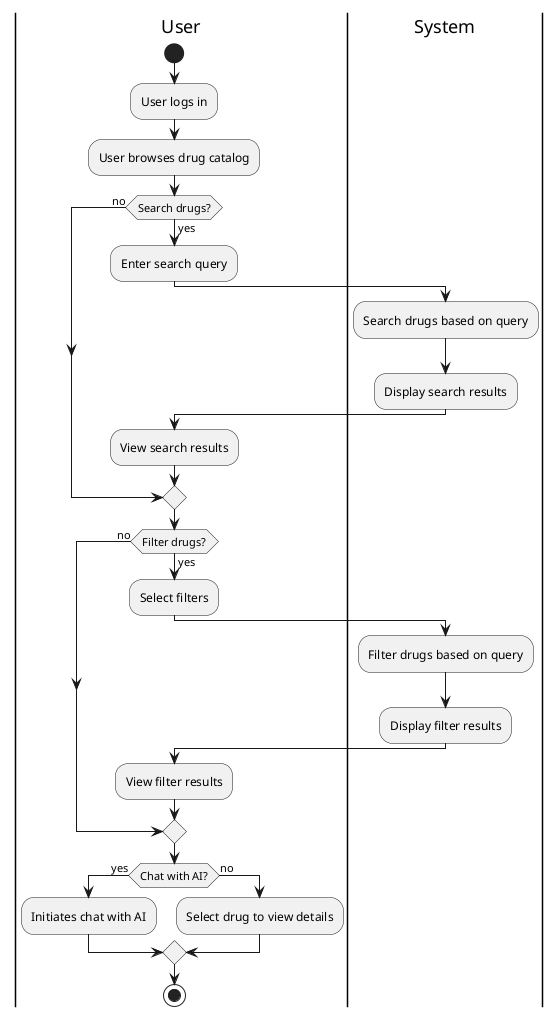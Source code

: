 @startuml Drug Catalog Activity
|User|
start
:User logs in;
:User browses drug catalog;
if (Search drugs?) then (yes)
:Enter search query;
|System|
:Search drugs based on query;
:Display search results;
|User|
:View search results;
else (no)
endif
if (Filter drugs?) then (yes)
:Select filters;
|System|
:Filter drugs based on query;
:Display filter results;
|User|
:View filter results;
else (no)
endif
if (Chat with AI?) then (yes)
:Initiates chat with AI;
else (no)
:Select drug to view details;
endif
stop
@enduml